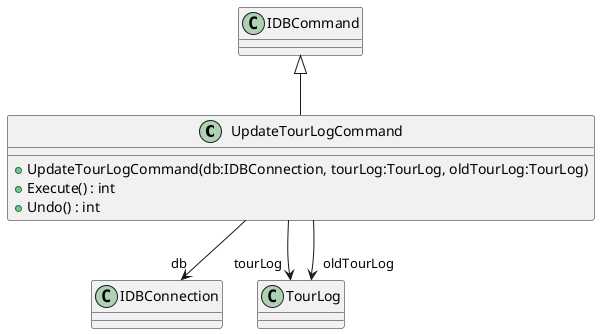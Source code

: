 @startuml
class UpdateTourLogCommand {
    + UpdateTourLogCommand(db:IDBConnection, tourLog:TourLog, oldTourLog:TourLog)
    + Execute() : int
    + Undo() : int
}
IDBCommand <|-- UpdateTourLogCommand
UpdateTourLogCommand --> "db" IDBConnection
UpdateTourLogCommand --> "tourLog" TourLog
UpdateTourLogCommand --> "oldTourLog" TourLog
@enduml
